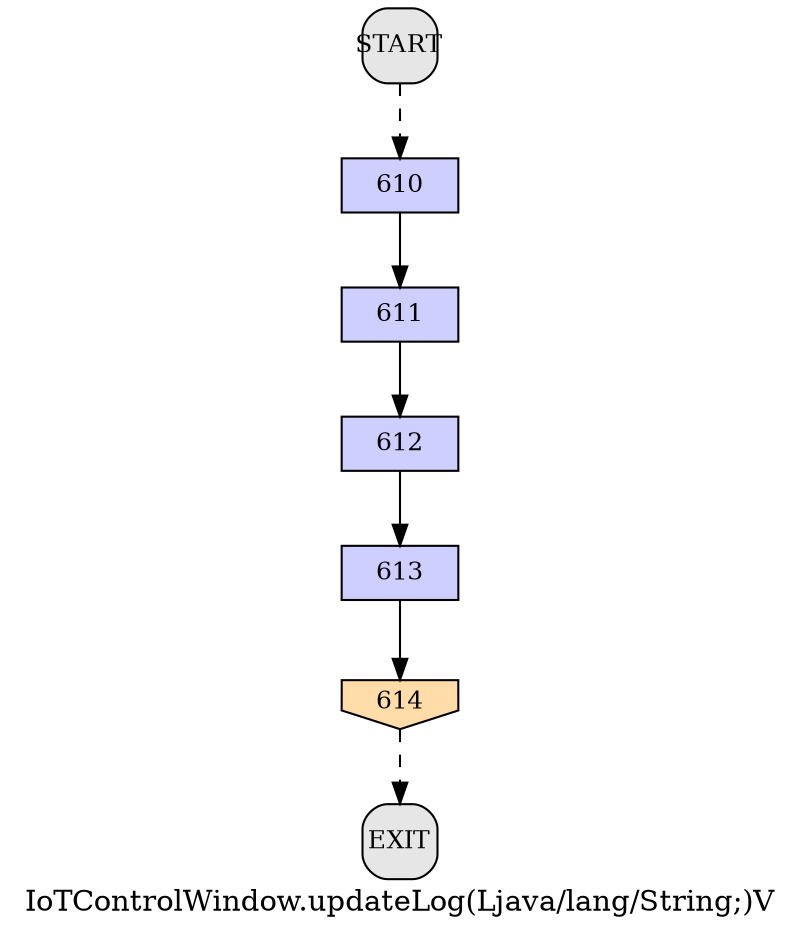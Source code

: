 /* --------------------------------------------------- */
/* Generated by Dr. Garbage Control Flow Graph Factory */
/* http://www.drgarbage.com                            */
/* Version: 4.5.0.201508311741                         */
/* Retrieved on: 2015-12-01 08:09:24.174               */
/* --------------------------------------------------- */
digraph "IoTControlWindow.updateLog(Ljava/lang/String;)V" {
 graph [label="IoTControlWindow.updateLog(Ljava/lang/String;)V"];
 2 [label="610", shape=box, style=filled, fillcolor="#CECEFF", fixedsize=true, fontsize=12, width=0.78, height=0.36 ]
 3 [label="611", shape=box, style=filled, fillcolor="#CECEFF", fixedsize=true, fontsize=12, width=0.78, height=0.36 ]
 4 [label="612", shape=box, style=filled, fillcolor="#CECEFF", fixedsize=true, fontsize=12, width=0.78, height=0.36 ]
 5 [label="613", shape=box, style=filled, fillcolor="#CECEFF", fixedsize=true, fontsize=12, width=0.78, height=0.36 ]
 6 [label="614", shape=invhouse, style=filled, fillcolor="#FFDCA8", fixedsize=true, fontsize=12, width=0.78, height=0.36 ]
 7 [label="START", shape=box, style="filled, rounded", fillcolor="#E6E6E6", fixedsize=true, fontsize=12, width=0.5, height=0.5 ]
 8 [label="EXIT", shape=box, style="filled, rounded", fillcolor="#E6E6E6", fixedsize=true, fontsize=12, width=0.5, height=0.5 ]
 7 -> 2 [label="", style=dashed ]
 2 -> 3 [label="", style=solid ]
 3 -> 4 [label="", style=solid ]
 4 -> 5 [label="", style=solid ]
 5 -> 6 [label="", style=solid ]
 6 -> 8 [label="", style=dashed ]
}

